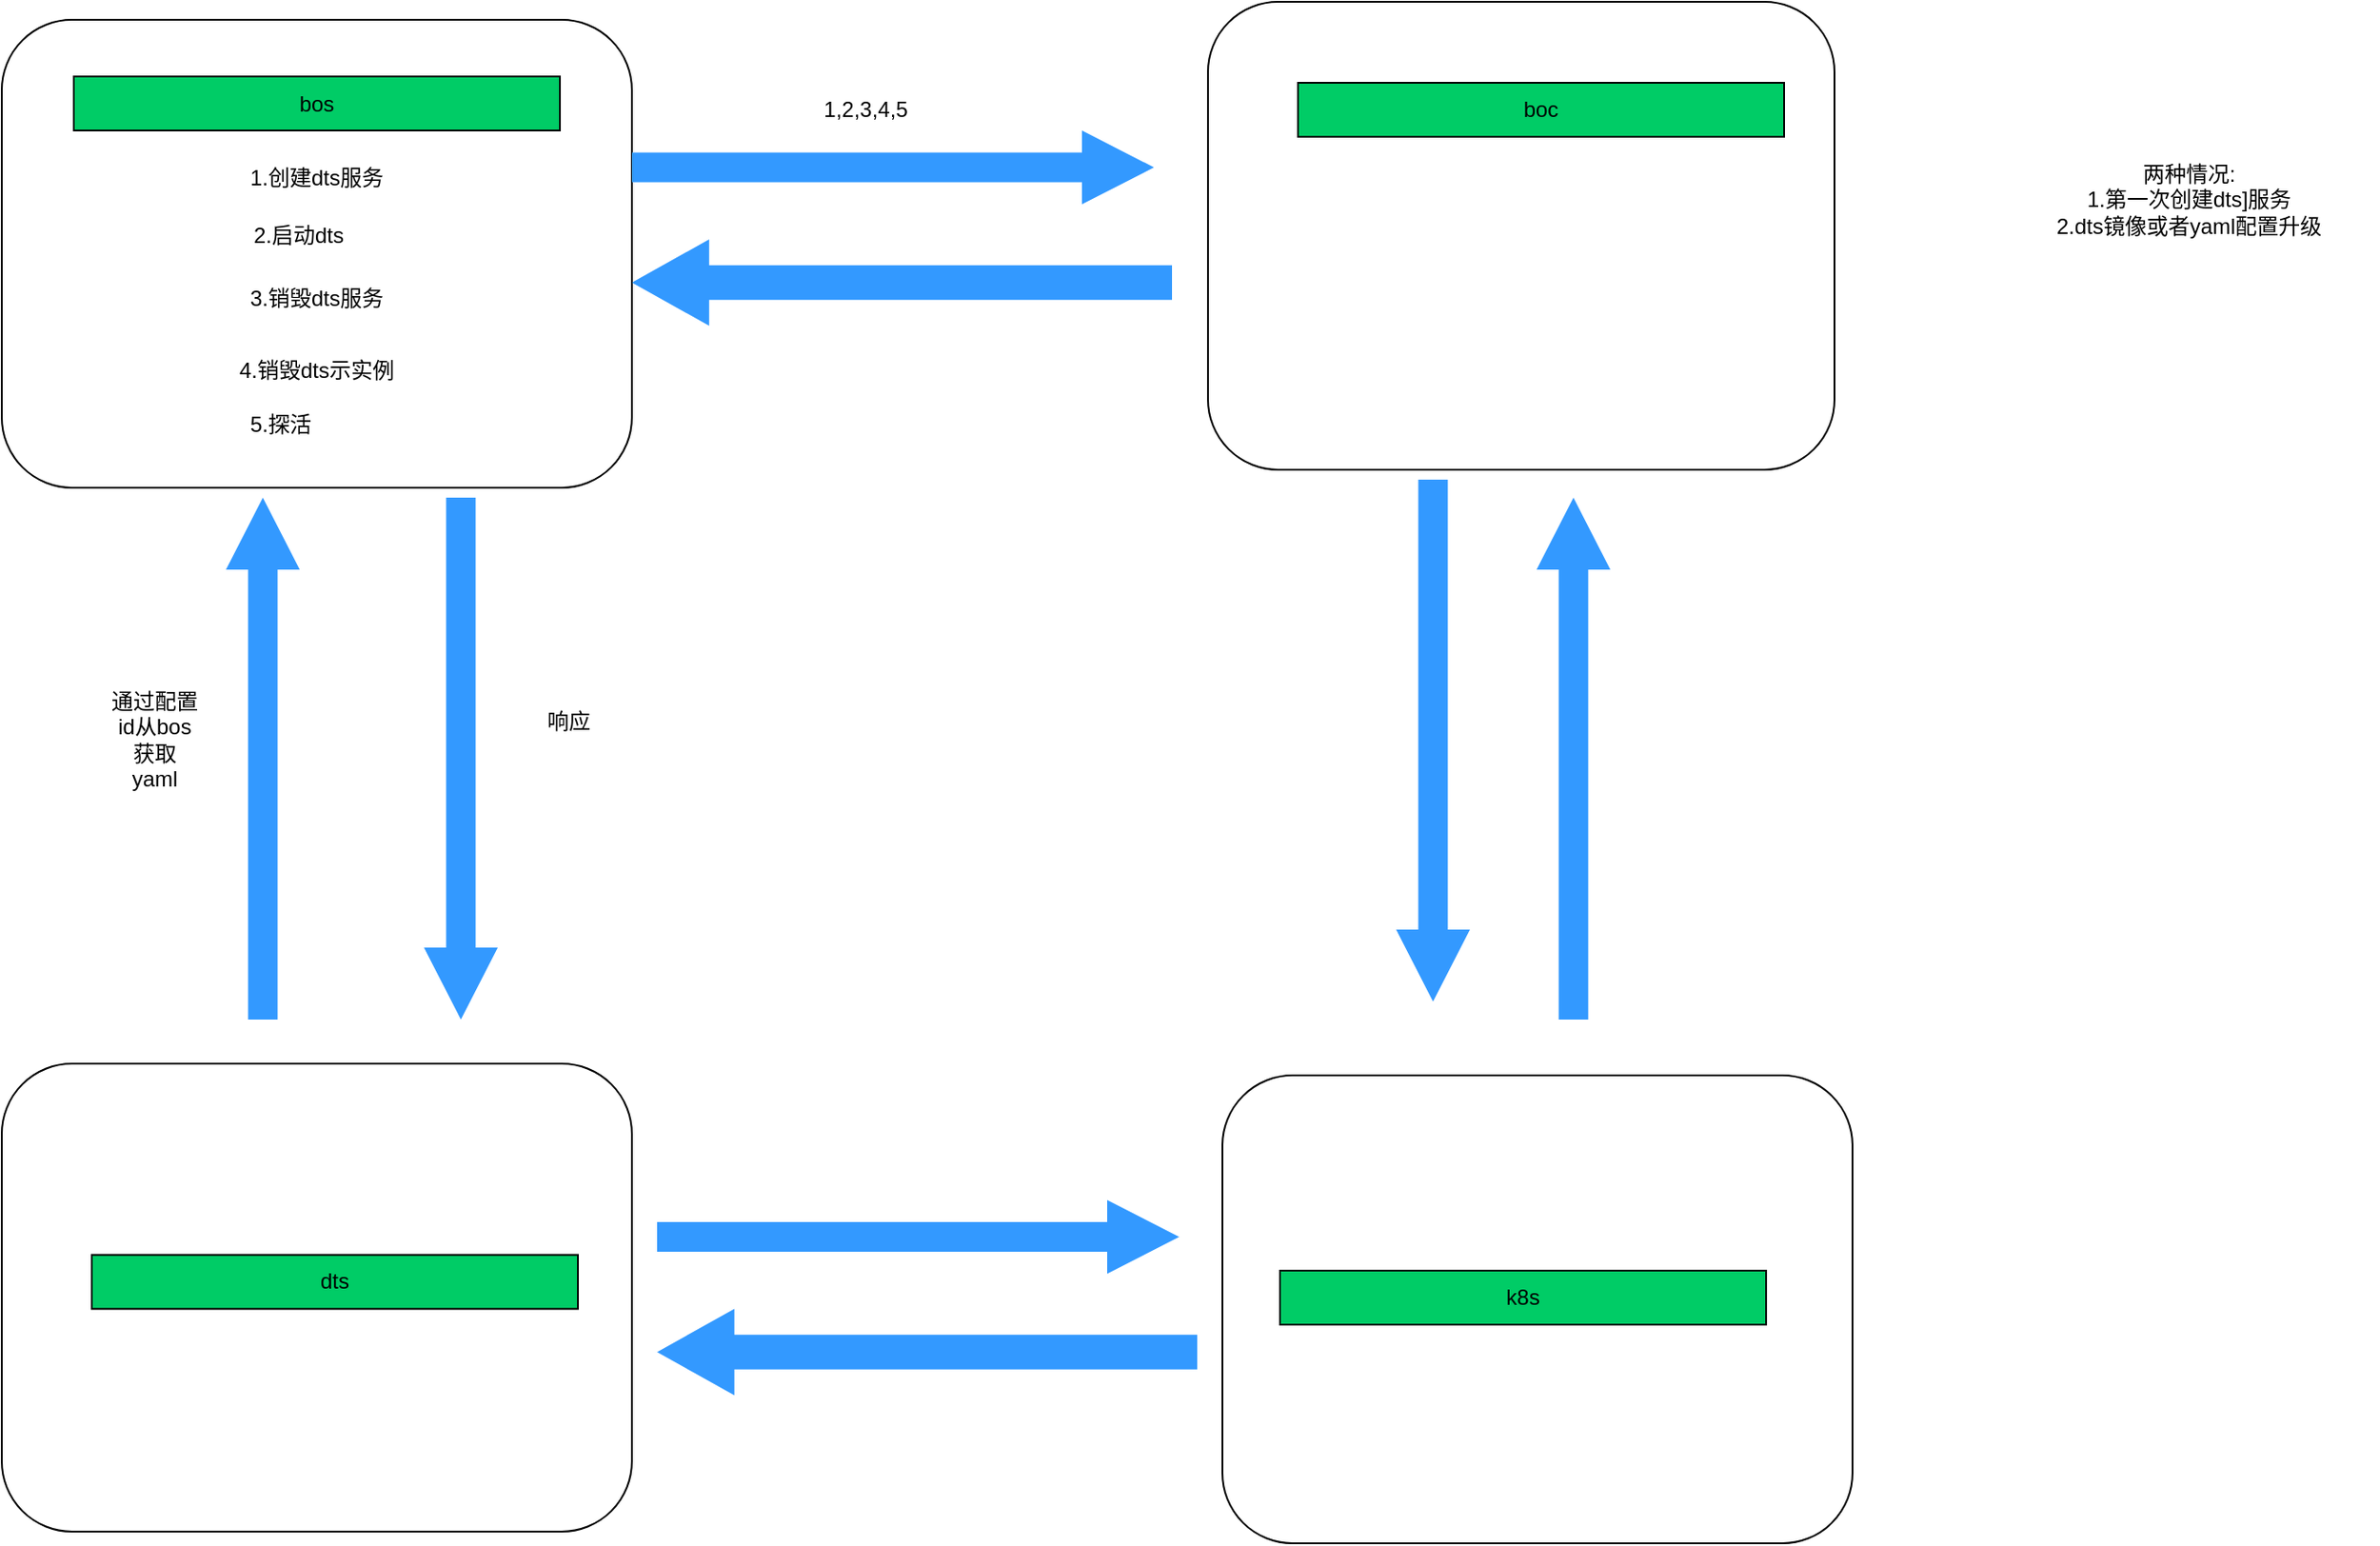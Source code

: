 <mxfile version="13.9.9" type="github">
  <diagram id="LUMRh5OlZpuZEt3NDZdp" name="Page-1">
    <mxGraphModel dx="1373" dy="772" grid="1" gridSize="10" guides="1" tooltips="1" connect="1" arrows="1" fold="1" page="1" pageScale="1" pageWidth="827" pageHeight="1169" math="0" shadow="0">
      <root>
        <mxCell id="0" />
        <mxCell id="1" parent="0" />
        <mxCell id="xKzn0QDxyfaIzEWa7lP7-7" value="" style="rounded=1;whiteSpace=wrap;html=1;" parent="1" vertex="1">
          <mxGeometry x="50" y="360" width="350" height="260" as="geometry" />
        </mxCell>
        <mxCell id="xKzn0QDxyfaIzEWa7lP7-8" value="" style="rounded=1;whiteSpace=wrap;html=1;" parent="1" vertex="1">
          <mxGeometry x="720" y="350" width="348" height="260" as="geometry" />
        </mxCell>
        <mxCell id="xKzn0QDxyfaIzEWa7lP7-16" value="bos" style="rounded=0;whiteSpace=wrap;html=1;fillColor=#00CC66;" parent="1" vertex="1">
          <mxGeometry x="90" y="391.5" width="270" height="30" as="geometry" />
        </mxCell>
        <mxCell id="f2b8wQUxbWhwlR0vjk2G-1" value="1,2,3,4,5" style="rounded=0;whiteSpace=wrap;html=1;strokeColor=none;fillColor=#FFFFFF;" parent="1" vertex="1">
          <mxGeometry x="470" y="400" width="120" height="20" as="geometry" />
        </mxCell>
        <mxCell id="f2b8wQUxbWhwlR0vjk2G-2" value="" style="rounded=0;whiteSpace=wrap;html=1;fillColor=#FFFFFF;strokeColor=none;" parent="1" vertex="1">
          <mxGeometry x="480" y="530" width="120" height="20" as="geometry" />
        </mxCell>
        <mxCell id="f2b8wQUxbWhwlR0vjk2G-56" value="" style="html=1;shadow=0;dashed=0;align=center;verticalAlign=middle;shape=mxgraph.arrows2.arrow;dy=0.6;dx=40;flipH=1;notch=0;strokeColor=#000099;fillColor=#3399FF;" parent="1" vertex="1">
          <mxGeometry x="760" y="1000" width="160" height="40" as="geometry" />
        </mxCell>
        <mxCell id="f2b8wQUxbWhwlR0vjk2G-67" value="" style="html=1;shadow=0;dashed=0;align=center;verticalAlign=middle;shape=mxgraph.arrows2.arrow;dy=0.6;dx=40;notch=0;strokeColor=none;fillColor=#3399FF;" parent="1" vertex="1">
          <mxGeometry x="761.54" y="1150" width="160" height="41" as="geometry" />
        </mxCell>
        <mxCell id="f2b8wQUxbWhwlR0vjk2G-69" value="索引配置信息" style="rounded=0;whiteSpace=wrap;html=1;fillColor=#FFFFFF;strokeColor=none;" parent="1" vertex="1">
          <mxGeometry x="770" y="1130" width="120" height="20" as="geometry" />
        </mxCell>
        <mxCell id="CAqo2h0ms8LlTHT3pmIE-1" value="" style="rounded=1;whiteSpace=wrap;html=1;" parent="1" vertex="1">
          <mxGeometry x="50" y="940" width="350" height="260" as="geometry" />
        </mxCell>
        <mxCell id="CAqo2h0ms8LlTHT3pmIE-14" value="" style="rounded=1;whiteSpace=wrap;html=1;" parent="1" vertex="1">
          <mxGeometry x="728" y="946.5" width="350" height="260" as="geometry" />
        </mxCell>
        <mxCell id="CAqo2h0ms8LlTHT3pmIE-27" value="" style="html=1;shadow=0;dashed=0;align=center;verticalAlign=middle;shape=mxgraph.arrows2.arrow;dy=0.6;dx=40;notch=0;strokeColor=none;fillColor=#3399FF;" parent="1" vertex="1">
          <mxGeometry x="400" y="421.5" width="290" height="41" as="geometry" />
        </mxCell>
        <mxCell id="CAqo2h0ms8LlTHT3pmIE-28" value="" style="shape=singleArrow;direction=west;whiteSpace=wrap;html=1;strokeColor=none;fillColor=#3399FF;arrowWidth=0.399;arrowSize=0.143;" parent="1" vertex="1">
          <mxGeometry x="400" y="482" width="300" height="48" as="geometry" />
        </mxCell>
        <mxCell id="CAqo2h0ms8LlTHT3pmIE-31" value="boc" style="rounded=0;whiteSpace=wrap;html=1;fillColor=#00CC66;" parent="1" vertex="1">
          <mxGeometry x="770" y="395" width="270" height="30" as="geometry" />
        </mxCell>
        <mxCell id="CAqo2h0ms8LlTHT3pmIE-32" value="" style="html=1;shadow=0;dashed=0;align=center;verticalAlign=middle;shape=mxgraph.arrows2.arrow;dy=0.6;dx=40;notch=0;strokeColor=none;fillColor=#3399FF;rotation=90;" parent="1" vertex="1">
          <mxGeometry x="700" y="740" width="290" height="41" as="geometry" />
        </mxCell>
        <mxCell id="CAqo2h0ms8LlTHT3pmIE-33" value="" style="html=1;shadow=0;dashed=0;align=center;verticalAlign=middle;shape=mxgraph.arrows2.arrow;dy=0.6;dx=40;notch=0;strokeColor=none;fillColor=#3399FF;rotation=-90;" parent="1" vertex="1">
          <mxGeometry x="778" y="750" width="290" height="41" as="geometry" />
        </mxCell>
        <mxCell id="CAqo2h0ms8LlTHT3pmIE-34" value="" style="html=1;shadow=0;dashed=0;align=center;verticalAlign=middle;shape=mxgraph.arrows2.arrow;dy=0.6;dx=40;notch=0;strokeColor=none;fillColor=#3399FF;" parent="1" vertex="1">
          <mxGeometry x="414" y="1015.75" width="290" height="41" as="geometry" />
        </mxCell>
        <mxCell id="CAqo2h0ms8LlTHT3pmIE-35" value="" style="shape=singleArrow;direction=west;whiteSpace=wrap;html=1;strokeColor=none;fillColor=#3399FF;arrowWidth=0.399;arrowSize=0.143;" parent="1" vertex="1">
          <mxGeometry x="414" y="1076.25" width="300" height="48" as="geometry" />
        </mxCell>
        <mxCell id="CAqo2h0ms8LlTHT3pmIE-36" value="k8s" style="rounded=0;whiteSpace=wrap;html=1;fillColor=#00CC66;" parent="1" vertex="1">
          <mxGeometry x="760" y="1055" width="270" height="30" as="geometry" />
        </mxCell>
        <mxCell id="CAqo2h0ms8LlTHT3pmIE-37" value="dts" style="rounded=0;whiteSpace=wrap;html=1;fillColor=#00CC66;" parent="1" vertex="1">
          <mxGeometry x="100" y="1046.25" width="270" height="30" as="geometry" />
        </mxCell>
        <mxCell id="CAqo2h0ms8LlTHT3pmIE-40" value="1.创建dts服务" style="rounded=0;whiteSpace=wrap;html=1;strokeColor=none;fillColor=#FFFFFF;" parent="1" vertex="1">
          <mxGeometry x="130" y="432.5" width="190" height="30" as="geometry" />
        </mxCell>
        <mxCell id="CAqo2h0ms8LlTHT3pmIE-41" value="2.启动dts" style="rounded=0;whiteSpace=wrap;html=1;strokeColor=none;fillColor=#FFFFFF;" parent="1" vertex="1">
          <mxGeometry x="120" y="465" width="190" height="30" as="geometry" />
        </mxCell>
        <mxCell id="Pzn9V1K6N3wmKN9Gp2ga-1" value="3.销毁dts服务" style="rounded=0;whiteSpace=wrap;html=1;strokeColor=none;fillColor=#FFFFFF;" vertex="1" parent="1">
          <mxGeometry x="130" y="500" width="190" height="30" as="geometry" />
        </mxCell>
        <mxCell id="Pzn9V1K6N3wmKN9Gp2ga-2" value="4.销毁dts示实例" style="rounded=0;whiteSpace=wrap;html=1;strokeColor=none;fillColor=#FFFFFF;" vertex="1" parent="1">
          <mxGeometry x="130" y="540" width="190" height="30" as="geometry" />
        </mxCell>
        <mxCell id="Pzn9V1K6N3wmKN9Gp2ga-5" value="5.探活" style="rounded=0;whiteSpace=wrap;html=1;strokeColor=none;fillColor=#FFFFFF;" vertex="1" parent="1">
          <mxGeometry x="110" y="570" width="190" height="30" as="geometry" />
        </mxCell>
        <mxCell id="Pzn9V1K6N3wmKN9Gp2ga-6" value="" style="html=1;shadow=0;dashed=0;align=center;verticalAlign=middle;shape=mxgraph.arrows2.arrow;dy=0.6;dx=40;notch=0;strokeColor=none;fillColor=#3399FF;rotation=-90;" vertex="1" parent="1">
          <mxGeometry x="50" y="750" width="290" height="41" as="geometry" />
        </mxCell>
        <mxCell id="Pzn9V1K6N3wmKN9Gp2ga-7" value="" style="html=1;shadow=0;dashed=0;align=center;verticalAlign=middle;shape=mxgraph.arrows2.arrow;dy=0.6;dx=40;notch=0;strokeColor=none;fillColor=#3399FF;rotation=90;" vertex="1" parent="1">
          <mxGeometry x="160" y="750" width="290" height="41" as="geometry" />
        </mxCell>
        <mxCell id="Pzn9V1K6N3wmKN9Gp2ga-8" value="通过配置id从bos获取yaml" style="rounded=0;whiteSpace=wrap;html=1;fillColor=#FFFFFF;strokeColor=none;" vertex="1" parent="1">
          <mxGeometry x="110" y="700" width="50" height="120" as="geometry" />
        </mxCell>
        <mxCell id="Pzn9V1K6N3wmKN9Gp2ga-9" value="响应" style="rounded=0;whiteSpace=wrap;html=1;fillColor=#FFFFFF;strokeColor=none;" vertex="1" parent="1">
          <mxGeometry x="340" y="690" width="50" height="120" as="geometry" />
        </mxCell>
        <mxCell id="Pzn9V1K6N3wmKN9Gp2ga-10" value="两种情况:&lt;br&gt;1.第一次创建dts]服务&lt;br&gt;2.dts镜像或者yaml配置升级" style="rounded=0;whiteSpace=wrap;html=1;fillColor=#FFFFFF;strokeColor=none;" vertex="1" parent="1">
          <mxGeometry x="1160" y="400" width="210" height="120" as="geometry" />
        </mxCell>
      </root>
    </mxGraphModel>
  </diagram>
</mxfile>
